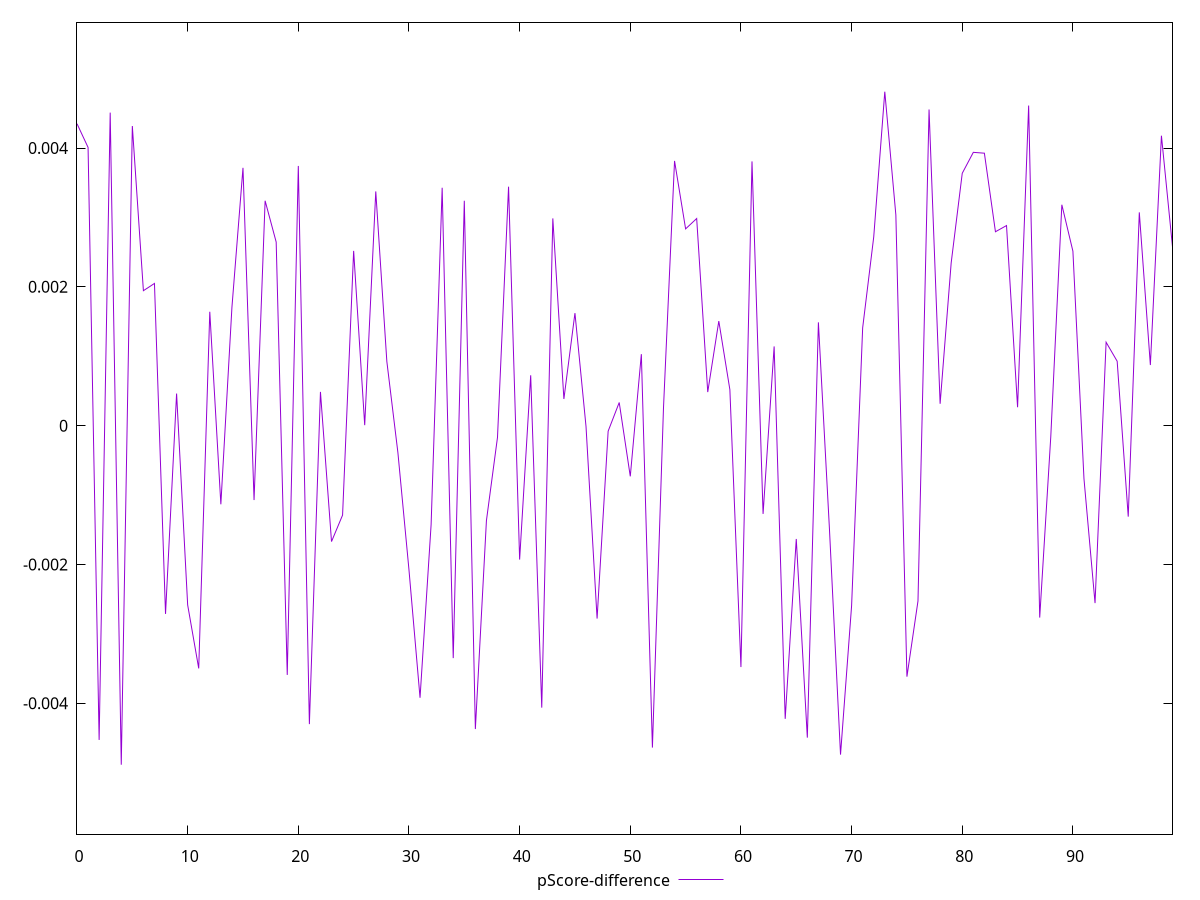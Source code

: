 reset

$pScoreDifference <<EOF
0 0.00435081602361187
1 0.004009583017512419
2 -0.0045288268808379994
3 0.0045112577534280884
4 -0.004885853292098896
5 0.004317884438939212
6 0.00194494750917229
7 0.0020493859550154703
8 -0.0027129620019282763
9 0.00046246222972612383
10 -0.002582893906212025
11 -0.003497835744988631
12 0.0016416211981189477
13 -0.0011327617621198494
14 0.001704157449911703
15 0.003714953607578897
16 -0.0010720513816141475
17 0.003240759383811631
18 0.002645632073790871
19 -0.003592001048787319
20 0.003742539889648011
21 -0.0043002289351473655
22 0.00048664078380511455
23 -0.001670143002196589
24 -0.001288864762439279
25 0.0025186256927265394
26 0.000007477096001018424
27 0.0033753202174896524
28 0.000925744540115736
29 -0.00038951134480624816
30 -0.0020777557318976125
31 -0.0039206987654656356
32 -0.001428646532682265
33 0.0034285217954789227
34 -0.0033498564929564933
35 0.003240543565789289
36 -0.0043719039632393875
37 -0.0013682145520690359
38 -0.0001679016838147529
39 0.003443228744085758
40 -0.0019293572827697725
41 0.0007258100950155999
42 -0.004063075287415119
43 0.0029867523682263197
44 0.00038444737666287754
45 0.0016219477612724464
46 -0.000012438684420912338
47 -0.002779841942701311
48 -0.00007901778630259315
49 0.00033383115991558743
50 -0.0007305100627308381
51 0.0010303871936256925
52 -0.004638865952102944
53 0.00025210116882934397
54 0.0038147861406463424
55 0.002835583218900539
56 0.0029849132860778615
57 0.0004839324610828033
58 0.0015068410723170222
59 0.0005185943428571704
60 -0.003477910450048638
61 0.003807941680974314
62 -0.001271835646489472
63 0.0011417417658379225
64 -0.004224360863649745
65 -0.0016325878310449182
66 -0.004495786165661375
67 0.0014884599354723083
68 -0.001493629947025954
69 -0.004740303774107391
70 -0.0025968808084320116
71 0.001409592391168335
72 0.002719234640999213
73 0.0048123807292661525
74 0.0030358422696350473
75 -0.0036168234004843036
76 -0.002526463513183752
77 0.0045556195397761234
78 0.0003151248416450869
79 0.0023464647745943257
80 0.003636883305488281
81 0.00393849132837798
82 0.003926328201681817
83 0.002794283127590891
84 0.0028834208275347883
85 0.0002657037689749453
86 0.004612553705566014
87 -0.002765089312332769
88 -0.0001597253174959734
89 0.0031831058470207507
90 0.0025137229256615434
91 -0.0007643429835273441
92 -0.00255698106016633
93 0.0012021712851663091
94 0.000928339957567359
95 -0.0013109975814474817
96 0.0030737464969715633
97 0.0008733067677305639
98 0.004178498993596347
99 0.002576816859026332
EOF

set key outside below
set xrange [0:99]
set yrange [-0.005885853292098896:0.0058123807292661525]
set trange [-0.005885853292098896:0.0058123807292661525]
set terminal svg size 640, 500 enhanced background rgb 'white'
set output "report_00017_2021-02-10T15-08-03.406Z/mainthread-work-breakdown/samples/pages/pScore-difference/values.svg"

plot $pScoreDifference title "pScore-difference" with line

reset
